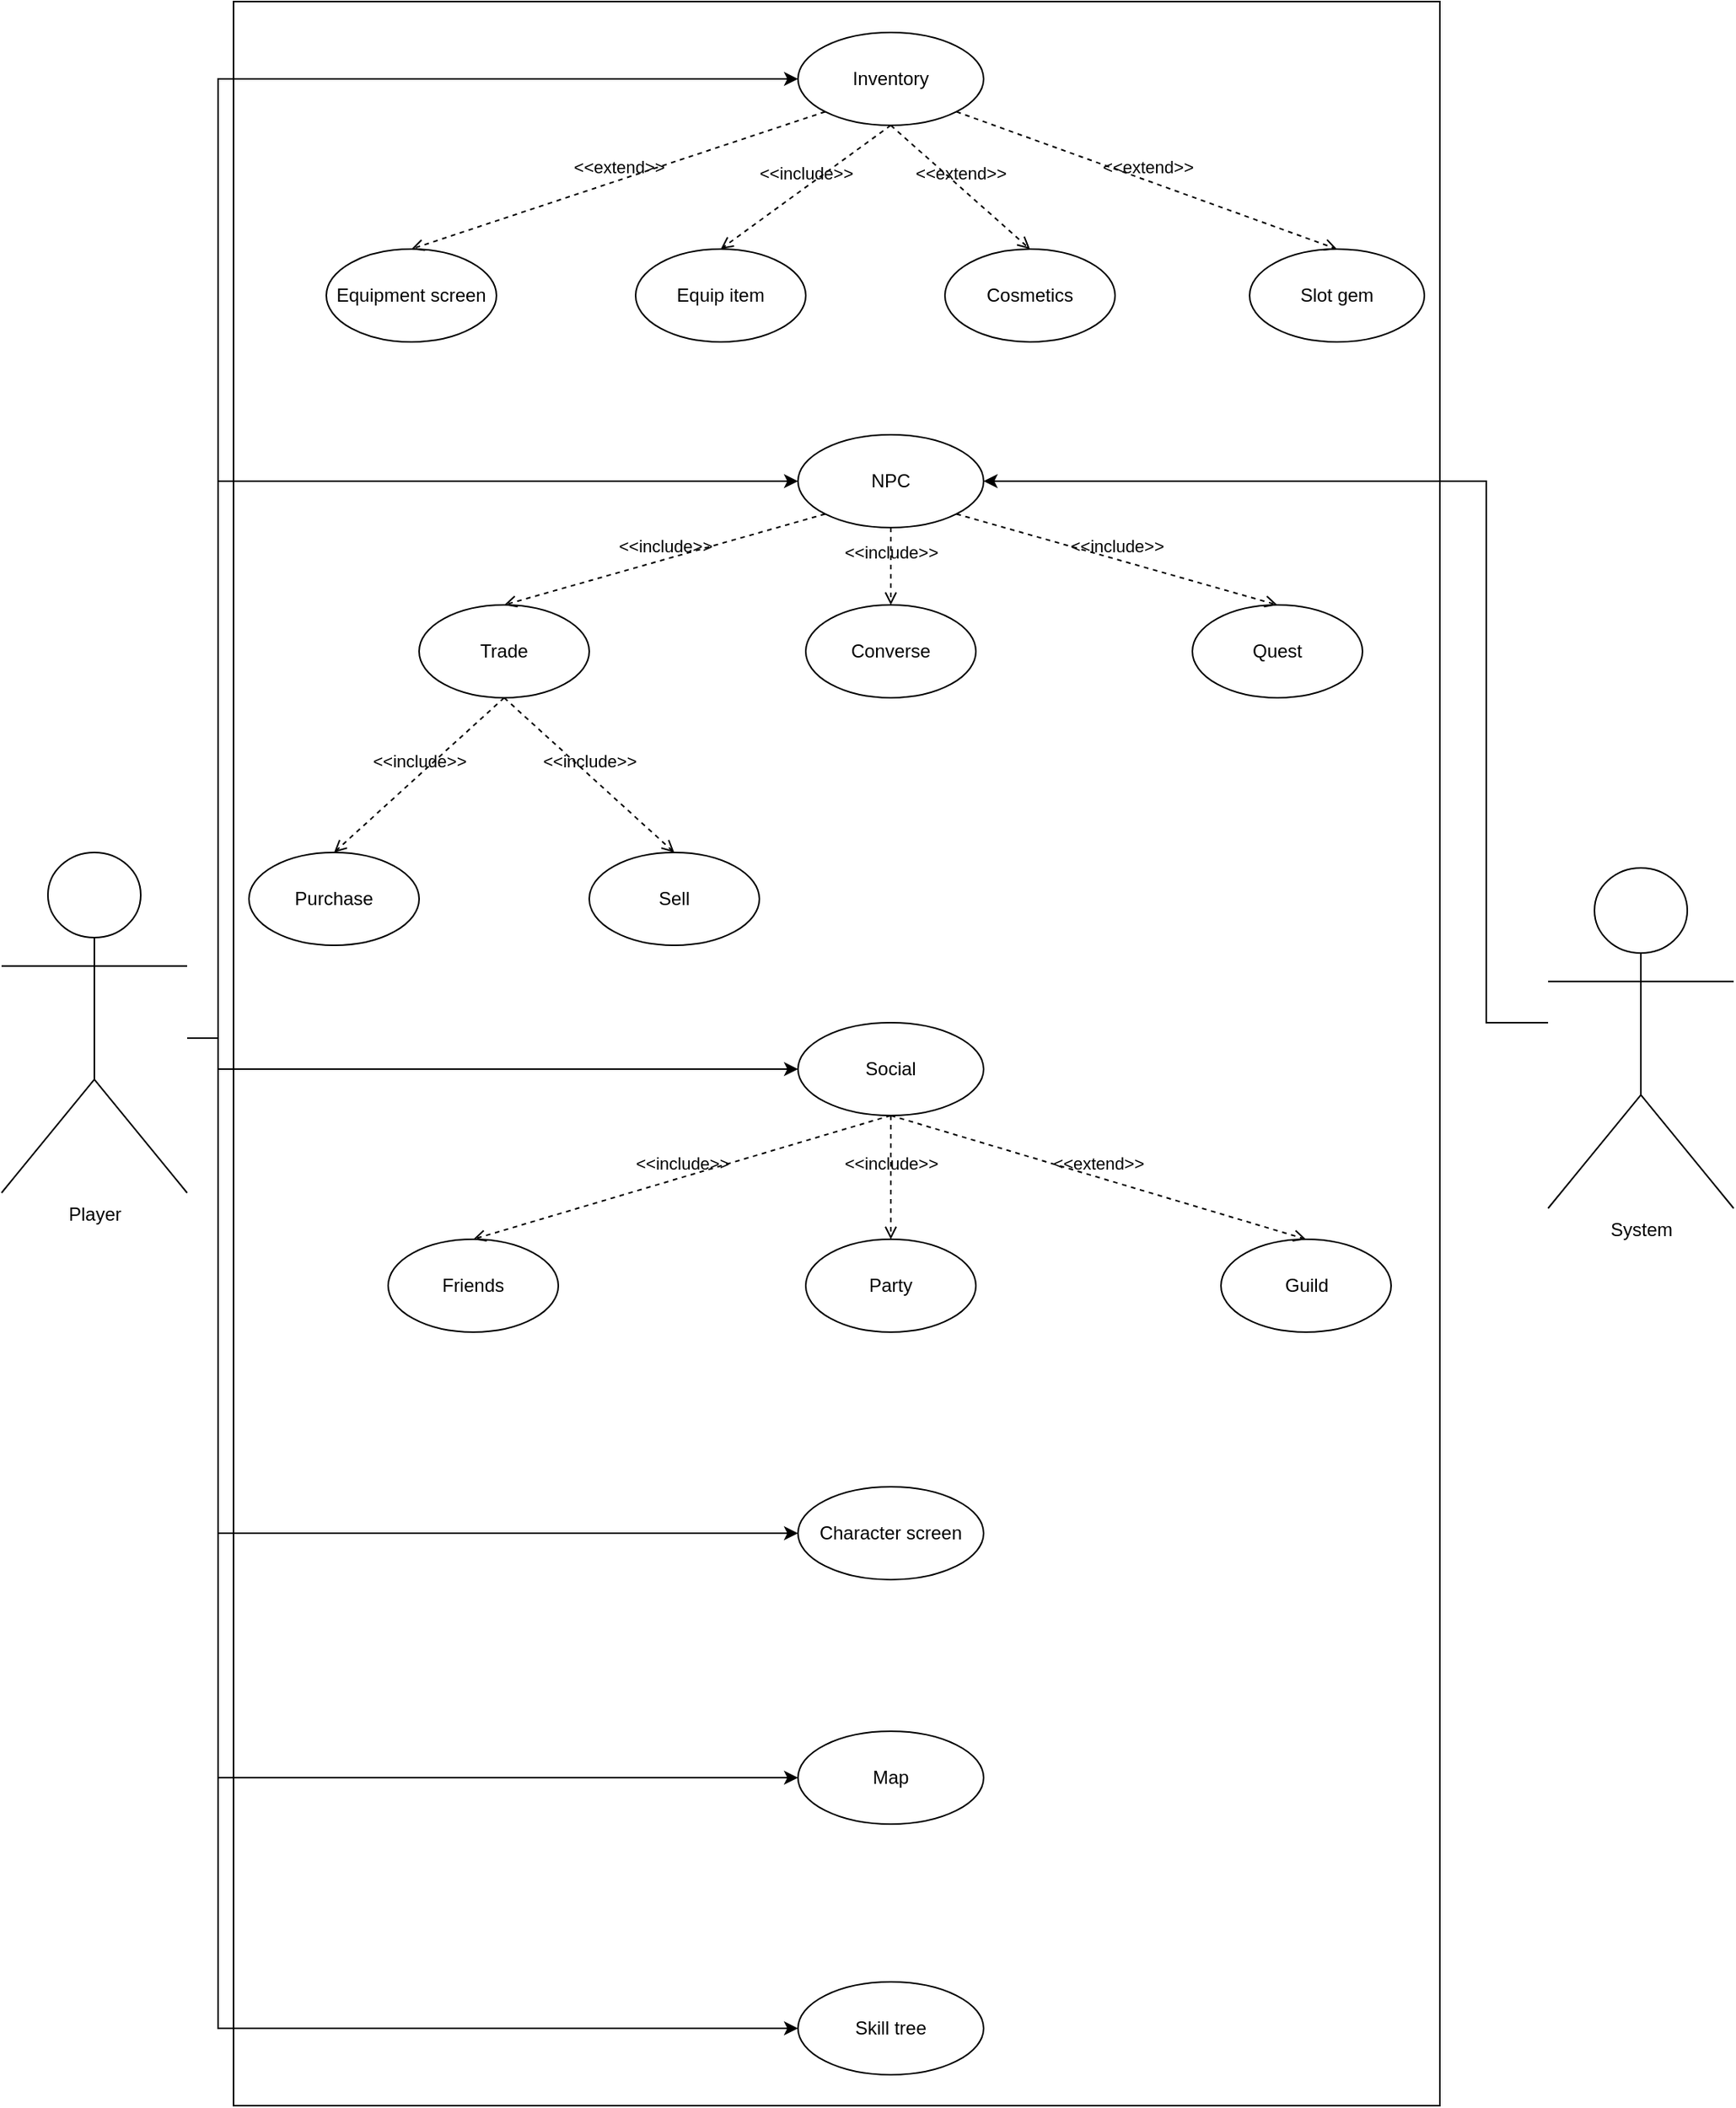 <mxfile version="14.4.3" type="github">
  <diagram id="LwFf-PN_MLjPBO5vaeJa" name="Page-1">
    <mxGraphModel dx="2418" dy="1344" grid="1" gridSize="10" guides="1" tooltips="1" connect="1" arrows="1" fold="1" page="1" pageScale="1" pageWidth="1654" pageHeight="2336" math="0" shadow="0">
      <root>
        <mxCell id="0" />
        <mxCell id="1" parent="0" />
        <mxCell id="bBMzfpFlY65XKyWfD4W7-65" value="" style="rounded=0;whiteSpace=wrap;html=1;" vertex="1" parent="1">
          <mxGeometry x="170" y="20" width="780" height="1360" as="geometry" />
        </mxCell>
        <mxCell id="bBMzfpFlY65XKyWfD4W7-56" style="edgeStyle=orthogonalEdgeStyle;rounded=0;orthogonalLoop=1;jettySize=auto;html=1;entryX=0;entryY=0.5;entryDx=0;entryDy=0;" edge="1" parent="1" source="7C4mghUsUFHCazWrM5nd-1" target="bBMzfpFlY65XKyWfD4W7-22">
          <mxGeometry relative="1" as="geometry">
            <Array as="points">
              <mxPoint x="160" y="690" />
              <mxPoint x="160" y="70" />
            </Array>
          </mxGeometry>
        </mxCell>
        <mxCell id="bBMzfpFlY65XKyWfD4W7-57" style="edgeStyle=orthogonalEdgeStyle;rounded=0;orthogonalLoop=1;jettySize=auto;html=1;entryX=0;entryY=0.5;entryDx=0;entryDy=0;" edge="1" parent="1" source="7C4mghUsUFHCazWrM5nd-1" target="bBMzfpFlY65XKyWfD4W7-29">
          <mxGeometry relative="1" as="geometry">
            <Array as="points">
              <mxPoint x="160" y="690" />
              <mxPoint x="160" y="330" />
            </Array>
          </mxGeometry>
        </mxCell>
        <mxCell id="bBMzfpFlY65XKyWfD4W7-58" style="edgeStyle=orthogonalEdgeStyle;rounded=0;orthogonalLoop=1;jettySize=auto;html=1;entryX=0;entryY=0.5;entryDx=0;entryDy=0;" edge="1" parent="1" source="7C4mghUsUFHCazWrM5nd-1" target="bBMzfpFlY65XKyWfD4W7-26">
          <mxGeometry relative="1" as="geometry">
            <Array as="points">
              <mxPoint x="160" y="690" />
              <mxPoint x="160" y="710" />
            </Array>
          </mxGeometry>
        </mxCell>
        <mxCell id="bBMzfpFlY65XKyWfD4W7-59" style="edgeStyle=orthogonalEdgeStyle;rounded=0;orthogonalLoop=1;jettySize=auto;html=1;entryX=0;entryY=0.5;entryDx=0;entryDy=0;" edge="1" parent="1" source="7C4mghUsUFHCazWrM5nd-1" target="bBMzfpFlY65XKyWfD4W7-23">
          <mxGeometry relative="1" as="geometry">
            <Array as="points">
              <mxPoint x="160" y="690" />
              <mxPoint x="160" y="1010" />
            </Array>
          </mxGeometry>
        </mxCell>
        <mxCell id="bBMzfpFlY65XKyWfD4W7-60" style="edgeStyle=orthogonalEdgeStyle;rounded=0;orthogonalLoop=1;jettySize=auto;html=1;entryX=0;entryY=0.5;entryDx=0;entryDy=0;" edge="1" parent="1" source="7C4mghUsUFHCazWrM5nd-1" target="bBMzfpFlY65XKyWfD4W7-25">
          <mxGeometry relative="1" as="geometry">
            <Array as="points">
              <mxPoint x="160" y="690" />
              <mxPoint x="160" y="1168" />
            </Array>
          </mxGeometry>
        </mxCell>
        <mxCell id="bBMzfpFlY65XKyWfD4W7-61" style="edgeStyle=orthogonalEdgeStyle;rounded=0;orthogonalLoop=1;jettySize=auto;html=1;entryX=0;entryY=0.5;entryDx=0;entryDy=0;" edge="1" parent="1" source="7C4mghUsUFHCazWrM5nd-1" target="bBMzfpFlY65XKyWfD4W7-24">
          <mxGeometry relative="1" as="geometry">
            <Array as="points">
              <mxPoint x="160" y="690" />
              <mxPoint x="160" y="1330" />
            </Array>
          </mxGeometry>
        </mxCell>
        <mxCell id="7C4mghUsUFHCazWrM5nd-1" value="Player" style="shape=umlActor;verticalLabelPosition=bottom;verticalAlign=top;html=1;outlineConnect=0;" parent="1" vertex="1">
          <mxGeometry x="20" y="570" width="120" height="220" as="geometry" />
        </mxCell>
        <mxCell id="bBMzfpFlY65XKyWfD4W7-22" value="Inventory" style="ellipse;whiteSpace=wrap;html=1;" vertex="1" parent="1">
          <mxGeometry x="535" y="40" width="120" height="60" as="geometry" />
        </mxCell>
        <mxCell id="bBMzfpFlY65XKyWfD4W7-23" value="Character screen" style="ellipse;whiteSpace=wrap;html=1;" vertex="1" parent="1">
          <mxGeometry x="535" y="980" width="120" height="60" as="geometry" />
        </mxCell>
        <mxCell id="bBMzfpFlY65XKyWfD4W7-24" value="Skill tree" style="ellipse;whiteSpace=wrap;html=1;" vertex="1" parent="1">
          <mxGeometry x="535" y="1300" width="120" height="60" as="geometry" />
        </mxCell>
        <mxCell id="bBMzfpFlY65XKyWfD4W7-25" value="Map" style="ellipse;whiteSpace=wrap;html=1;" vertex="1" parent="1">
          <mxGeometry x="535" y="1138" width="120" height="60" as="geometry" />
        </mxCell>
        <mxCell id="bBMzfpFlY65XKyWfD4W7-26" value="Social" style="ellipse;whiteSpace=wrap;html=1;" vertex="1" parent="1">
          <mxGeometry x="535" y="680" width="120" height="60" as="geometry" />
        </mxCell>
        <mxCell id="bBMzfpFlY65XKyWfD4W7-29" value="NPC" style="ellipse;whiteSpace=wrap;html=1;" vertex="1" parent="1">
          <mxGeometry x="535" y="300" width="120" height="60" as="geometry" />
        </mxCell>
        <mxCell id="bBMzfpFlY65XKyWfD4W7-31" value="Equipment screen" style="ellipse;whiteSpace=wrap;html=1;" vertex="1" parent="1">
          <mxGeometry x="230" y="180" width="110" height="60" as="geometry" />
        </mxCell>
        <mxCell id="bBMzfpFlY65XKyWfD4W7-32" value="Equip item" style="ellipse;whiteSpace=wrap;html=1;" vertex="1" parent="1">
          <mxGeometry x="430" y="180" width="110" height="60" as="geometry" />
        </mxCell>
        <mxCell id="bBMzfpFlY65XKyWfD4W7-33" value="Cosmetics" style="ellipse;whiteSpace=wrap;html=1;" vertex="1" parent="1">
          <mxGeometry x="630" y="180" width="110" height="60" as="geometry" />
        </mxCell>
        <mxCell id="bBMzfpFlY65XKyWfD4W7-34" value="Slot gem" style="ellipse;whiteSpace=wrap;html=1;" vertex="1" parent="1">
          <mxGeometry x="827" y="180" width="113" height="60" as="geometry" />
        </mxCell>
        <mxCell id="bBMzfpFlY65XKyWfD4W7-35" value="&amp;lt;&amp;lt;extend&amp;gt;&amp;gt;" style="html=1;verticalAlign=bottom;labelBackgroundColor=none;endArrow=open;endFill=0;dashed=1;exitX=0;exitY=1;exitDx=0;exitDy=0;entryX=0.5;entryY=0;entryDx=0;entryDy=0;" edge="1" parent="1" source="bBMzfpFlY65XKyWfD4W7-22" target="bBMzfpFlY65XKyWfD4W7-31">
          <mxGeometry width="160" relative="1" as="geometry">
            <mxPoint x="90" y="260" as="sourcePoint" />
            <mxPoint x="250" y="260" as="targetPoint" />
          </mxGeometry>
        </mxCell>
        <mxCell id="bBMzfpFlY65XKyWfD4W7-36" value="&amp;lt;&amp;lt;include&amp;gt;&amp;gt;" style="html=1;verticalAlign=bottom;labelBackgroundColor=none;endArrow=open;endFill=0;dashed=1;exitX=0.5;exitY=1;exitDx=0;exitDy=0;entryX=0.5;entryY=0;entryDx=0;entryDy=0;" edge="1" parent="1" source="bBMzfpFlY65XKyWfD4W7-22" target="bBMzfpFlY65XKyWfD4W7-32">
          <mxGeometry width="160" relative="1" as="geometry">
            <mxPoint x="390" y="400" as="sourcePoint" />
            <mxPoint x="550" y="400" as="targetPoint" />
          </mxGeometry>
        </mxCell>
        <mxCell id="bBMzfpFlY65XKyWfD4W7-37" value="&amp;lt;&amp;lt;extend&amp;gt;&amp;gt;" style="html=1;verticalAlign=bottom;labelBackgroundColor=none;endArrow=open;endFill=0;dashed=1;exitX=0.5;exitY=1;exitDx=0;exitDy=0;entryX=0.5;entryY=0;entryDx=0;entryDy=0;" edge="1" parent="1" source="bBMzfpFlY65XKyWfD4W7-22" target="bBMzfpFlY65XKyWfD4W7-33">
          <mxGeometry width="160" relative="1" as="geometry">
            <mxPoint x="70" y="520" as="sourcePoint" />
            <mxPoint x="230" y="520" as="targetPoint" />
          </mxGeometry>
        </mxCell>
        <mxCell id="bBMzfpFlY65XKyWfD4W7-38" value="&amp;lt;&amp;lt;extend&amp;gt;&amp;gt;" style="html=1;verticalAlign=bottom;labelBackgroundColor=none;endArrow=open;endFill=0;dashed=1;exitX=1;exitY=1;exitDx=0;exitDy=0;entryX=0.5;entryY=0;entryDx=0;entryDy=0;" edge="1" parent="1" source="bBMzfpFlY65XKyWfD4W7-22" target="bBMzfpFlY65XKyWfD4W7-34">
          <mxGeometry width="160" relative="1" as="geometry">
            <mxPoint x="700" y="80" as="sourcePoint" />
            <mxPoint x="860" y="80" as="targetPoint" />
          </mxGeometry>
        </mxCell>
        <mxCell id="bBMzfpFlY65XKyWfD4W7-40" value="Trade" style="ellipse;whiteSpace=wrap;html=1;" vertex="1" parent="1">
          <mxGeometry x="290" y="410" width="110" height="60" as="geometry" />
        </mxCell>
        <mxCell id="bBMzfpFlY65XKyWfD4W7-41" value="Converse" style="ellipse;whiteSpace=wrap;html=1;" vertex="1" parent="1">
          <mxGeometry x="540" y="410" width="110" height="60" as="geometry" />
        </mxCell>
        <mxCell id="bBMzfpFlY65XKyWfD4W7-42" value="Quest" style="ellipse;whiteSpace=wrap;html=1;" vertex="1" parent="1">
          <mxGeometry x="790" y="410" width="110" height="60" as="geometry" />
        </mxCell>
        <mxCell id="bBMzfpFlY65XKyWfD4W7-43" value="&amp;lt;&amp;lt;include&amp;gt;&amp;gt;" style="html=1;verticalAlign=bottom;labelBackgroundColor=none;endArrow=open;endFill=0;dashed=1;exitX=0;exitY=1;exitDx=0;exitDy=0;entryX=0.5;entryY=0;entryDx=0;entryDy=0;" edge="1" parent="1" source="bBMzfpFlY65XKyWfD4W7-29" target="bBMzfpFlY65XKyWfD4W7-40">
          <mxGeometry width="160" relative="1" as="geometry">
            <mxPoint x="30" y="550" as="sourcePoint" />
            <mxPoint x="190" y="550" as="targetPoint" />
          </mxGeometry>
        </mxCell>
        <mxCell id="bBMzfpFlY65XKyWfD4W7-44" value="&amp;lt;&amp;lt;include&amp;gt;&amp;gt;" style="html=1;verticalAlign=bottom;labelBackgroundColor=none;endArrow=open;endFill=0;dashed=1;exitX=0.5;exitY=1;exitDx=0;exitDy=0;" edge="1" parent="1" source="bBMzfpFlY65XKyWfD4W7-29" target="bBMzfpFlY65XKyWfD4W7-41">
          <mxGeometry width="160" relative="1" as="geometry">
            <mxPoint x="50" y="550" as="sourcePoint" />
            <mxPoint x="210" y="550" as="targetPoint" />
          </mxGeometry>
        </mxCell>
        <mxCell id="bBMzfpFlY65XKyWfD4W7-45" value="&amp;lt;&amp;lt;include&amp;gt;&amp;gt;" style="html=1;verticalAlign=bottom;labelBackgroundColor=none;endArrow=open;endFill=0;dashed=1;exitX=1;exitY=1;exitDx=0;exitDy=0;entryX=0.5;entryY=0;entryDx=0;entryDy=0;" edge="1" parent="1" source="bBMzfpFlY65XKyWfD4W7-29" target="bBMzfpFlY65XKyWfD4W7-42">
          <mxGeometry width="160" relative="1" as="geometry">
            <mxPoint x="640" y="550" as="sourcePoint" />
            <mxPoint x="800" y="550" as="targetPoint" />
          </mxGeometry>
        </mxCell>
        <mxCell id="bBMzfpFlY65XKyWfD4W7-46" value="Purchase" style="ellipse;whiteSpace=wrap;html=1;" vertex="1" parent="1">
          <mxGeometry x="180" y="570" width="110" height="60" as="geometry" />
        </mxCell>
        <mxCell id="bBMzfpFlY65XKyWfD4W7-47" value="Sell" style="ellipse;whiteSpace=wrap;html=1;" vertex="1" parent="1">
          <mxGeometry x="400" y="570" width="110" height="60" as="geometry" />
        </mxCell>
        <mxCell id="bBMzfpFlY65XKyWfD4W7-48" value="&amp;lt;&amp;lt;include&amp;gt;&amp;gt;" style="html=1;verticalAlign=bottom;labelBackgroundColor=none;endArrow=open;endFill=0;dashed=1;exitX=0.5;exitY=1;exitDx=0;exitDy=0;entryX=0.5;entryY=0;entryDx=0;entryDy=0;" edge="1" parent="1" source="bBMzfpFlY65XKyWfD4W7-40" target="bBMzfpFlY65XKyWfD4W7-46">
          <mxGeometry width="160" relative="1" as="geometry">
            <mxPoint x="-210" y="600" as="sourcePoint" />
            <mxPoint x="-50" y="600" as="targetPoint" />
          </mxGeometry>
        </mxCell>
        <mxCell id="bBMzfpFlY65XKyWfD4W7-49" value="&amp;lt;&amp;lt;include&amp;gt;&amp;gt;" style="html=1;verticalAlign=bottom;labelBackgroundColor=none;endArrow=open;endFill=0;dashed=1;exitX=0.5;exitY=1;exitDx=0;exitDy=0;entryX=0.5;entryY=0;entryDx=0;entryDy=0;" edge="1" parent="1" source="bBMzfpFlY65XKyWfD4W7-40" target="bBMzfpFlY65XKyWfD4W7-47">
          <mxGeometry width="160" relative="1" as="geometry">
            <mxPoint x="190" y="770" as="sourcePoint" />
            <mxPoint x="350" y="770" as="targetPoint" />
          </mxGeometry>
        </mxCell>
        <mxCell id="bBMzfpFlY65XKyWfD4W7-50" value="Friends" style="ellipse;whiteSpace=wrap;html=1;" vertex="1" parent="1">
          <mxGeometry x="270" y="820" width="110" height="60" as="geometry" />
        </mxCell>
        <mxCell id="bBMzfpFlY65XKyWfD4W7-51" value="Party" style="ellipse;whiteSpace=wrap;html=1;" vertex="1" parent="1">
          <mxGeometry x="540" y="820" width="110" height="60" as="geometry" />
        </mxCell>
        <mxCell id="bBMzfpFlY65XKyWfD4W7-52" value="Guild" style="ellipse;whiteSpace=wrap;html=1;" vertex="1" parent="1">
          <mxGeometry x="808.5" y="820" width="110" height="60" as="geometry" />
        </mxCell>
        <mxCell id="bBMzfpFlY65XKyWfD4W7-53" value="&amp;lt;&amp;lt;include&amp;gt;&amp;gt;" style="html=1;verticalAlign=bottom;labelBackgroundColor=none;endArrow=open;endFill=0;dashed=1;exitX=0.5;exitY=1;exitDx=0;exitDy=0;entryX=0.5;entryY=0;entryDx=0;entryDy=0;" edge="1" parent="1" source="bBMzfpFlY65XKyWfD4W7-26" target="bBMzfpFlY65XKyWfD4W7-50">
          <mxGeometry width="160" relative="1" as="geometry">
            <mxPoint y="980" as="sourcePoint" />
            <mxPoint x="160" y="980" as="targetPoint" />
          </mxGeometry>
        </mxCell>
        <mxCell id="bBMzfpFlY65XKyWfD4W7-54" value="&amp;lt;&amp;lt;include&amp;gt;&amp;gt;" style="html=1;verticalAlign=bottom;labelBackgroundColor=none;endArrow=open;endFill=0;dashed=1;exitX=0.5;exitY=1;exitDx=0;exitDy=0;" edge="1" parent="1" source="bBMzfpFlY65XKyWfD4W7-26" target="bBMzfpFlY65XKyWfD4W7-51">
          <mxGeometry width="160" relative="1" as="geometry">
            <mxPoint x="700" y="1000" as="sourcePoint" />
            <mxPoint x="860" y="1000" as="targetPoint" />
          </mxGeometry>
        </mxCell>
        <mxCell id="bBMzfpFlY65XKyWfD4W7-55" value="&amp;lt;&amp;lt;extend&amp;gt;&amp;gt;" style="html=1;verticalAlign=bottom;labelBackgroundColor=none;endArrow=open;endFill=0;dashed=1;exitX=0.5;exitY=1;exitDx=0;exitDy=0;entryX=0.5;entryY=0;entryDx=0;entryDy=0;" edge="1" parent="1" source="bBMzfpFlY65XKyWfD4W7-26" target="bBMzfpFlY65XKyWfD4W7-52">
          <mxGeometry width="160" relative="1" as="geometry">
            <mxPoint x="820" y="960" as="sourcePoint" />
            <mxPoint x="980" y="960" as="targetPoint" />
          </mxGeometry>
        </mxCell>
        <mxCell id="bBMzfpFlY65XKyWfD4W7-64" style="edgeStyle=orthogonalEdgeStyle;rounded=0;orthogonalLoop=1;jettySize=auto;html=1;entryX=1;entryY=0.5;entryDx=0;entryDy=0;" edge="1" parent="1" source="bBMzfpFlY65XKyWfD4W7-63" target="bBMzfpFlY65XKyWfD4W7-29">
          <mxGeometry relative="1" as="geometry">
            <Array as="points">
              <mxPoint x="980" y="680" />
              <mxPoint x="980" y="330" />
            </Array>
          </mxGeometry>
        </mxCell>
        <mxCell id="bBMzfpFlY65XKyWfD4W7-63" value="System" style="shape=umlActor;verticalLabelPosition=bottom;verticalAlign=top;html=1;" vertex="1" parent="1">
          <mxGeometry x="1020" y="580" width="120" height="220" as="geometry" />
        </mxCell>
      </root>
    </mxGraphModel>
  </diagram>
</mxfile>
